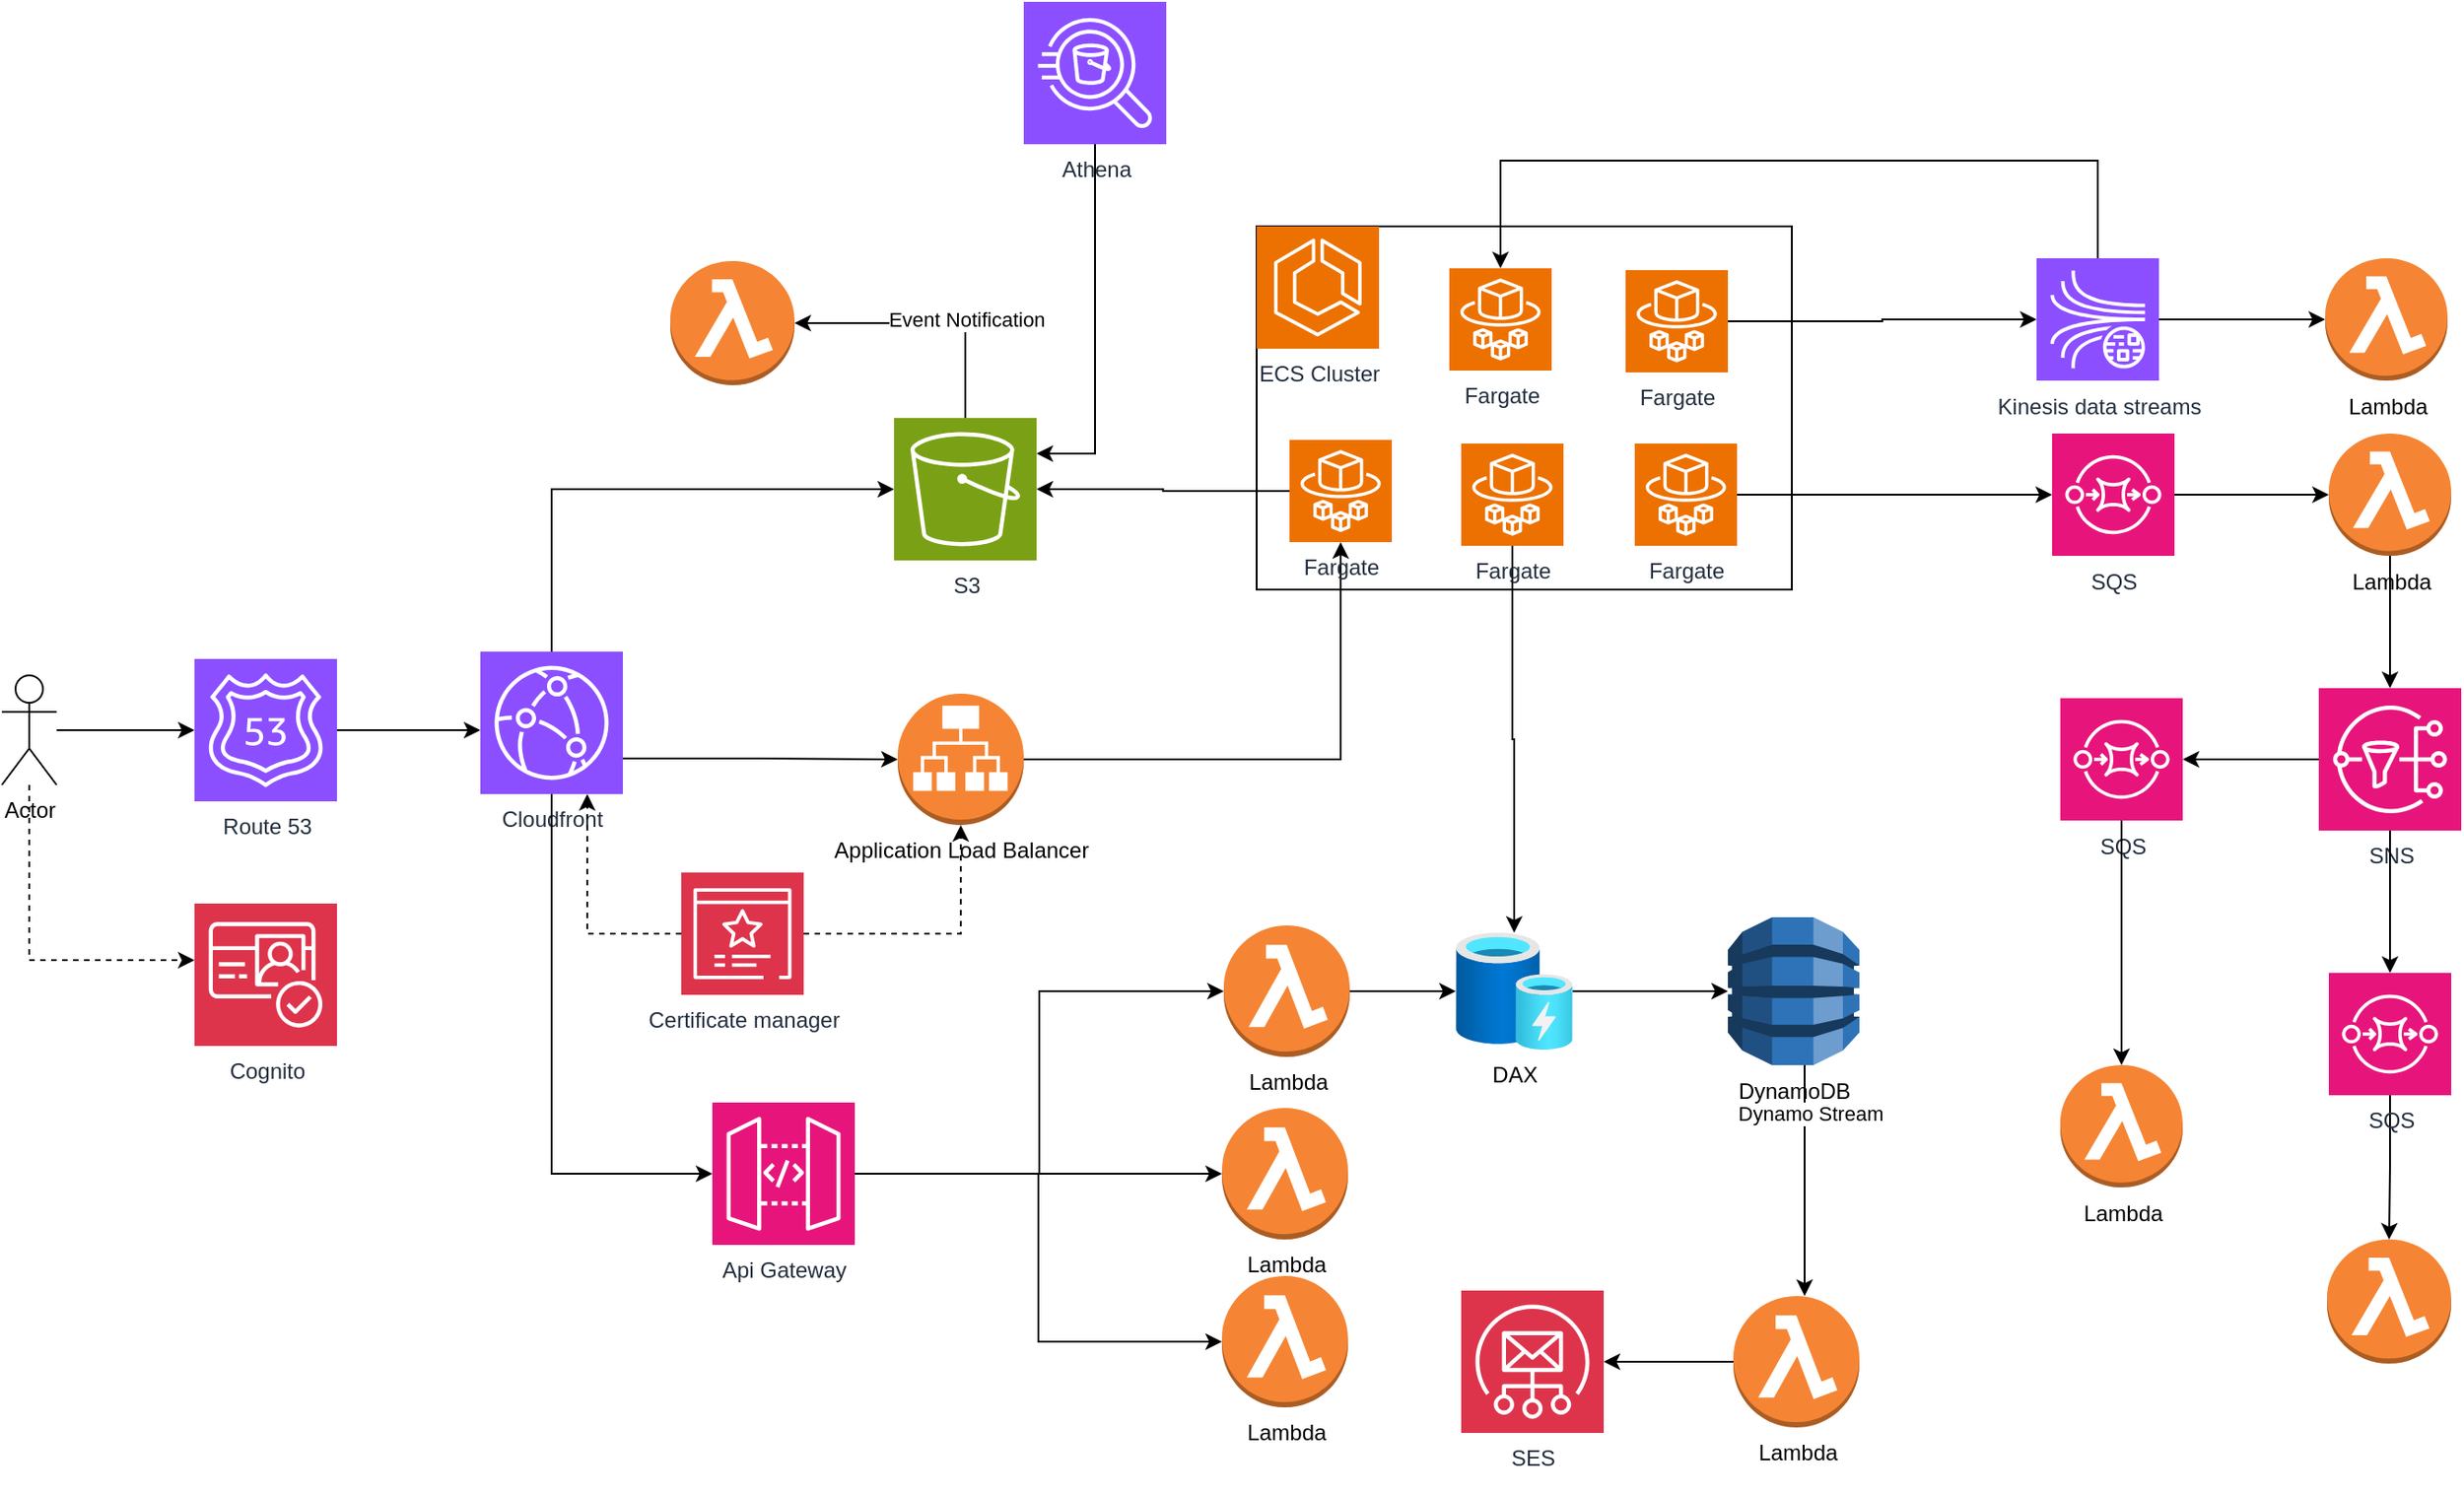 <mxfile version="28.1.0">
  <diagram id="pr0iDz9D0Ayaps08__30" name="architecture">
    <mxGraphModel dx="2583" dy="1280" grid="0" gridSize="10" guides="1" tooltips="1" connect="1" arrows="1" fold="1" page="0" pageScale="1" pageWidth="827" pageHeight="1169" math="0" shadow="0">
      <root>
        <mxCell id="0" />
        <mxCell id="1" parent="0" />
        <mxCell id="dPWTJs1C9CqGgily0MWx-82" value="" style="rounded=0;whiteSpace=wrap;html=1;fillColor=none;" parent="1" vertex="1">
          <mxGeometry x="171" y="122" width="293" height="199" as="geometry" />
        </mxCell>
        <mxCell id="qW0UEATFOQJM1Lh32Ofi-2" value="Actor" style="shape=umlActor;verticalLabelPosition=bottom;verticalAlign=top;html=1;outlineConnect=0;" parent="1" vertex="1">
          <mxGeometry x="-516" y="368" width="30" height="60" as="geometry" />
        </mxCell>
        <mxCell id="dPWTJs1C9CqGgily0MWx-1" value="S3" style="sketch=0;points=[[0,0,0],[0.25,0,0],[0.5,0,0],[0.75,0,0],[1,0,0],[0,1,0],[0.25,1,0],[0.5,1,0],[0.75,1,0],[1,1,0],[0,0.25,0],[0,0.5,0],[0,0.75,0],[1,0.25,0],[1,0.5,0],[1,0.75,0]];outlineConnect=0;fontColor=#232F3E;fillColor=#7AA116;strokeColor=#ffffff;dashed=0;verticalLabelPosition=bottom;verticalAlign=top;align=center;html=1;fontSize=12;fontStyle=0;aspect=fixed;shape=mxgraph.aws4.resourceIcon;resIcon=mxgraph.aws4.s3;" parent="1" vertex="1">
          <mxGeometry x="-27.5" y="227" width="78" height="78" as="geometry" />
        </mxCell>
        <mxCell id="dPWTJs1C9CqGgily0MWx-68" style="edgeStyle=orthogonalEdgeStyle;rounded=0;orthogonalLoop=1;jettySize=auto;html=1;exitX=1;exitY=0.75;exitDx=0;exitDy=0;exitPerimeter=0;" parent="1" source="dPWTJs1C9CqGgily0MWx-2" target="dPWTJs1C9CqGgily0MWx-17" edge="1">
          <mxGeometry relative="1" as="geometry" />
        </mxCell>
        <mxCell id="dPWTJs1C9CqGgily0MWx-2" value="Cloudfront&lt;div&gt;&lt;br&gt;&lt;/div&gt;" style="sketch=0;points=[[0,0,0],[0.25,0,0],[0.5,0,0],[0.75,0,0],[1,0,0],[0,1,0],[0.25,1,0],[0.5,1,0],[0.75,1,0],[1,1,0],[0,0.25,0],[0,0.5,0],[0,0.75,0],[1,0.25,0],[1,0.5,0],[1,0.75,0]];outlineConnect=0;fontColor=#232F3E;fillColor=#8C4FFF;strokeColor=#ffffff;dashed=0;verticalLabelPosition=bottom;verticalAlign=top;align=center;html=1;fontSize=12;fontStyle=0;aspect=fixed;shape=mxgraph.aws4.resourceIcon;resIcon=mxgraph.aws4.cloudfront;" parent="1" vertex="1">
          <mxGeometry x="-254" y="355" width="78" height="78" as="geometry" />
        </mxCell>
        <mxCell id="HBjyGQlHV1ZeJZt-JCQE-1" style="edgeStyle=orthogonalEdgeStyle;rounded=0;orthogonalLoop=1;jettySize=auto;html=1;" parent="1" source="dPWTJs1C9CqGgily0MWx-4" target="dPWTJs1C9CqGgily0MWx-9" edge="1">
          <mxGeometry relative="1" as="geometry" />
        </mxCell>
        <mxCell id="dPWTJs1C9CqGgily0MWx-4" value="Lambda" style="outlineConnect=0;dashed=0;verticalLabelPosition=bottom;verticalAlign=top;align=center;html=1;shape=mxgraph.aws3.lambda_function;fillColor=#F58534;gradientColor=none;" parent="1" vertex="1">
          <mxGeometry x="758" y="235.5" width="67" height="67" as="geometry" />
        </mxCell>
        <mxCell id="dPWTJs1C9CqGgily0MWx-5" value="Lambda" style="outlineConnect=0;dashed=0;verticalLabelPosition=bottom;verticalAlign=top;align=center;html=1;shape=mxgraph.aws3.lambda_function;fillColor=#F58534;gradientColor=none;" parent="1" vertex="1">
          <mxGeometry x="152" y="697" width="69" height="72" as="geometry" />
        </mxCell>
        <mxCell id="dPWTJs1C9CqGgily0MWx-120" style="edgeStyle=orthogonalEdgeStyle;rounded=0;orthogonalLoop=1;jettySize=auto;html=1;exitX=1;exitY=0.5;exitDx=0;exitDy=0;exitPerimeter=0;" parent="1" source="dPWTJs1C9CqGgily0MWx-6" target="dPWTJs1C9CqGgily0MWx-32" edge="1">
          <mxGeometry relative="1" as="geometry" />
        </mxCell>
        <mxCell id="dPWTJs1C9CqGgily0MWx-6" value="Lambda" style="outlineConnect=0;dashed=0;verticalLabelPosition=bottom;verticalAlign=top;align=center;html=1;shape=mxgraph.aws3.lambda_function;fillColor=#F58534;gradientColor=none;" parent="1" vertex="1">
          <mxGeometry x="153" y="505" width="69" height="72" as="geometry" />
        </mxCell>
        <mxCell id="dPWTJs1C9CqGgily0MWx-7" value="Lambda" style="outlineConnect=0;dashed=0;verticalLabelPosition=bottom;verticalAlign=top;align=center;html=1;shape=mxgraph.aws3.lambda_function;fillColor=#F58534;gradientColor=none;" parent="1" vertex="1">
          <mxGeometry x="152" y="605" width="69" height="72" as="geometry" />
        </mxCell>
        <mxCell id="dPWTJs1C9CqGgily0MWx-94" style="edgeStyle=orthogonalEdgeStyle;rounded=0;orthogonalLoop=1;jettySize=auto;html=1;" parent="1" source="dPWTJs1C9CqGgily0MWx-8" target="dPWTJs1C9CqGgily0MWx-4" edge="1">
          <mxGeometry relative="1" as="geometry" />
        </mxCell>
        <mxCell id="dPWTJs1C9CqGgily0MWx-8" value="SQS" style="sketch=0;points=[[0,0,0],[0.25,0,0],[0.5,0,0],[0.75,0,0],[1,0,0],[0,1,0],[0.25,1,0],[0.5,1,0],[0.75,1,0],[1,1,0],[0,0.25,0],[0,0.5,0],[0,0.75,0],[1,0.25,0],[1,0.5,0],[1,0.75,0]];outlineConnect=0;fontColor=#232F3E;fillColor=#E7157B;strokeColor=#ffffff;dashed=0;verticalLabelPosition=bottom;verticalAlign=top;align=center;html=1;fontSize=12;fontStyle=0;aspect=fixed;shape=mxgraph.aws4.resourceIcon;resIcon=mxgraph.aws4.sqs;" parent="1" vertex="1">
          <mxGeometry x="606.5" y="235.5" width="67" height="67" as="geometry" />
        </mxCell>
        <mxCell id="HBjyGQlHV1ZeJZt-JCQE-6" style="edgeStyle=orthogonalEdgeStyle;rounded=0;orthogonalLoop=1;jettySize=auto;html=1;exitX=0;exitY=0.5;exitDx=0;exitDy=0;exitPerimeter=0;" parent="1" source="dPWTJs1C9CqGgily0MWx-9" target="HBjyGQlHV1ZeJZt-JCQE-2" edge="1">
          <mxGeometry relative="1" as="geometry" />
        </mxCell>
        <mxCell id="dPWTJs1C9CqGgily0MWx-9" value="SNS" style="sketch=0;points=[[0,0,0],[0.25,0,0],[0.5,0,0],[0.75,0,0],[1,0,0],[0,1,0],[0.25,1,0],[0.5,1,0],[0.75,1,0],[1,1,0],[0,0.25,0],[0,0.5,0],[0,0.75,0],[1,0.25,0],[1,0.5,0],[1,0.75,0]];outlineConnect=0;fontColor=#232F3E;fillColor=#E7157B;strokeColor=#ffffff;dashed=0;verticalLabelPosition=bottom;verticalAlign=top;align=center;html=1;fontSize=12;fontStyle=0;aspect=fixed;shape=mxgraph.aws4.resourceIcon;resIcon=mxgraph.aws4.sns;" parent="1" vertex="1">
          <mxGeometry x="752.5" y="375" width="78" height="78" as="geometry" />
        </mxCell>
        <mxCell id="dPWTJs1C9CqGgily0MWx-35" style="edgeStyle=orthogonalEdgeStyle;rounded=0;orthogonalLoop=1;jettySize=auto;html=1;entryX=0;entryY=0.5;entryDx=0;entryDy=0;entryPerimeter=0;" parent="1" source="dPWTJs1C9CqGgily0MWx-11" target="dPWTJs1C9CqGgily0MWx-7" edge="1">
          <mxGeometry relative="1" as="geometry">
            <mxPoint x="159" y="641" as="targetPoint" />
          </mxGeometry>
        </mxCell>
        <mxCell id="dPWTJs1C9CqGgily0MWx-11" value="Api Gateway" style="sketch=0;points=[[0,0,0],[0.25,0,0],[0.5,0,0],[0.75,0,0],[1,0,0],[0,1,0],[0.25,1,0],[0.5,1,0],[0.75,1,0],[1,1,0],[0,0.25,0],[0,0.5,0],[0,0.75,0],[1,0.25,0],[1,0.5,0],[1,0.75,0]];outlineConnect=0;fontColor=#232F3E;fillColor=#E7157B;strokeColor=#ffffff;dashed=0;verticalLabelPosition=bottom;verticalAlign=top;align=center;html=1;fontSize=12;fontStyle=0;aspect=fixed;shape=mxgraph.aws4.resourceIcon;resIcon=mxgraph.aws4.api_gateway;" parent="1" vertex="1">
          <mxGeometry x="-127" y="602" width="78" height="78" as="geometry" />
        </mxCell>
        <mxCell id="dPWTJs1C9CqGgily0MWx-13" value="Certificate manager" style="sketch=0;points=[[0,0,0],[0.25,0,0],[0.5,0,0],[0.75,0,0],[1,0,0],[0,1,0],[0.25,1,0],[0.5,1,0],[0.75,1,0],[1,1,0],[0,0.25,0],[0,0.5,0],[0,0.75,0],[1,0.25,0],[1,0.5,0],[1,0.75,0]];outlineConnect=0;fontColor=#232F3E;fillColor=#DD344C;strokeColor=#ffffff;dashed=0;verticalLabelPosition=bottom;verticalAlign=top;align=center;html=1;fontSize=12;fontStyle=0;aspect=fixed;shape=mxgraph.aws4.resourceIcon;resIcon=mxgraph.aws4.certificate_manager_3;" parent="1" vertex="1">
          <mxGeometry x="-144" y="476" width="67" height="67" as="geometry" />
        </mxCell>
        <mxCell id="dPWTJs1C9CqGgily0MWx-131" style="edgeStyle=orthogonalEdgeStyle;rounded=0;orthogonalLoop=1;jettySize=auto;html=1;exitX=1;exitY=0.5;exitDx=0;exitDy=0;exitPerimeter=0;" parent="1" source="dPWTJs1C9CqGgily0MWx-17" target="dPWTJs1C9CqGgily0MWx-87" edge="1">
          <mxGeometry relative="1" as="geometry" />
        </mxCell>
        <mxCell id="dPWTJs1C9CqGgily0MWx-17" value="Application Load Balancer" style="outlineConnect=0;dashed=0;verticalLabelPosition=bottom;verticalAlign=top;align=center;html=1;shape=mxgraph.aws3.application_load_balancer;fillColor=#F58534;gradientColor=none;" parent="1" vertex="1">
          <mxGeometry x="-25.5" y="378" width="69" height="72" as="geometry" />
        </mxCell>
        <mxCell id="dPWTJs1C9CqGgily0MWx-21" value="" style="outlineConnect=0;dashed=0;verticalLabelPosition=bottom;verticalAlign=top;align=center;html=1;shape=mxgraph.aws3.lambda_function;fillColor=#F58534;gradientColor=none;" parent="1" vertex="1">
          <mxGeometry x="-150" y="141" width="68" height="68" as="geometry" />
        </mxCell>
        <mxCell id="dPWTJs1C9CqGgily0MWx-26" style="edgeStyle=orthogonalEdgeStyle;rounded=0;orthogonalLoop=1;jettySize=auto;html=1;dashed=1;" parent="1" source="dPWTJs1C9CqGgily0MWx-13" target="dPWTJs1C9CqGgily0MWx-17" edge="1">
          <mxGeometry relative="1" as="geometry" />
        </mxCell>
        <mxCell id="dPWTJs1C9CqGgily0MWx-29" value="Fargate" style="sketch=0;points=[[0,0,0],[0.25,0,0],[0.5,0,0],[0.75,0,0],[1,0,0],[0,1,0],[0.25,1,0],[0.5,1,0],[0.75,1,0],[1,1,0],[0,0.25,0],[0,0.5,0],[0,0.75,0],[1,0.25,0],[1,0.5,0],[1,0.75,0]];outlineConnect=0;fontColor=#232F3E;fillColor=#ED7100;strokeColor=#ffffff;dashed=0;verticalLabelPosition=bottom;verticalAlign=top;align=center;html=1;fontSize=12;fontStyle=0;aspect=fixed;shape=mxgraph.aws4.resourceIcon;resIcon=mxgraph.aws4.fargate;" parent="1" vertex="1">
          <mxGeometry x="373" y="146" width="56" height="56" as="geometry" />
        </mxCell>
        <mxCell id="dPWTJs1C9CqGgily0MWx-122" style="edgeStyle=orthogonalEdgeStyle;rounded=0;orthogonalLoop=1;jettySize=auto;html=1;exitX=0.5;exitY=1;exitDx=0;exitDy=0;exitPerimeter=0;" parent="1" source="dPWTJs1C9CqGgily0MWx-31" target="dPWTJs1C9CqGgily0MWx-77" edge="1">
          <mxGeometry relative="1" as="geometry">
            <Array as="points">
              <mxPoint x="465" y="546" />
              <mxPoint x="471" y="546" />
              <mxPoint x="471" y="733" />
            </Array>
          </mxGeometry>
        </mxCell>
        <mxCell id="dPWTJs1C9CqGgily0MWx-123" value="Dynamo Stream" style="edgeLabel;html=1;align=center;verticalAlign=middle;resizable=0;points=[];" parent="dPWTJs1C9CqGgily0MWx-122" vertex="1" connectable="0">
          <mxGeometry x="0.018" y="3" relative="1" as="geometry">
            <mxPoint as="offset" />
          </mxGeometry>
        </mxCell>
        <mxCell id="dPWTJs1C9CqGgily0MWx-31" value="DynamoDB" style="outlineConnect=0;dashed=0;verticalLabelPosition=bottom;verticalAlign=top;align=center;html=1;shape=mxgraph.aws3.dynamo_db;fillColor=#2E73B8;gradientColor=none;" parent="1" vertex="1">
          <mxGeometry x="429" y="500.5" width="72" height="81" as="geometry" />
        </mxCell>
        <mxCell id="dPWTJs1C9CqGgily0MWx-39" style="edgeStyle=orthogonalEdgeStyle;rounded=0;orthogonalLoop=1;jettySize=auto;html=1;" parent="1" source="dPWTJs1C9CqGgily0MWx-32" target="dPWTJs1C9CqGgily0MWx-31" edge="1">
          <mxGeometry relative="1" as="geometry" />
        </mxCell>
        <mxCell id="dPWTJs1C9CqGgily0MWx-32" value="DAX" style="image;aspect=fixed;html=1;points=[];align=center;fontSize=12;image=img/lib/azure2/general/Cache.svg;" parent="1" vertex="1">
          <mxGeometry x="280" y="509" width="64" height="64" as="geometry" />
        </mxCell>
        <mxCell id="dPWTJs1C9CqGgily0MWx-33" style="edgeStyle=orthogonalEdgeStyle;rounded=0;orthogonalLoop=1;jettySize=auto;html=1;entryX=0;entryY=0.5;entryDx=0;entryDy=0;entryPerimeter=0;exitX=0.5;exitY=1;exitDx=0;exitDy=0;exitPerimeter=0;" parent="1" source="dPWTJs1C9CqGgily0MWx-2" target="dPWTJs1C9CqGgily0MWx-11" edge="1">
          <mxGeometry relative="1" as="geometry" />
        </mxCell>
        <mxCell id="dPWTJs1C9CqGgily0MWx-49" style="edgeStyle=orthogonalEdgeStyle;rounded=0;orthogonalLoop=1;jettySize=auto;html=1;" parent="1" source="dPWTJs1C9CqGgily0MWx-47" target="dPWTJs1C9CqGgily0MWx-2" edge="1">
          <mxGeometry relative="1" as="geometry">
            <Array as="points">
              <mxPoint x="-273" y="398" />
              <mxPoint x="-273" y="398" />
            </Array>
          </mxGeometry>
        </mxCell>
        <mxCell id="dPWTJs1C9CqGgily0MWx-47" value="Route 53" style="sketch=0;points=[[0,0,0],[0.25,0,0],[0.5,0,0],[0.75,0,0],[1,0,0],[0,1,0],[0.25,1,0],[0.5,1,0],[0.75,1,0],[1,1,0],[0,0.25,0],[0,0.5,0],[0,0.75,0],[1,0.25,0],[1,0.5,0],[1,0.75,0]];outlineConnect=0;fontColor=#232F3E;fillColor=#8C4FFF;strokeColor=#ffffff;dashed=0;verticalLabelPosition=bottom;verticalAlign=top;align=center;html=1;fontSize=12;fontStyle=0;aspect=fixed;shape=mxgraph.aws4.resourceIcon;resIcon=mxgraph.aws4.route_53;" parent="1" vertex="1">
          <mxGeometry x="-410.5" y="359" width="78" height="78" as="geometry" />
        </mxCell>
        <mxCell id="dPWTJs1C9CqGgily0MWx-48" style="edgeStyle=orthogonalEdgeStyle;rounded=0;orthogonalLoop=1;jettySize=auto;html=1;entryX=0;entryY=0.5;entryDx=0;entryDy=0;entryPerimeter=0;" parent="1" source="qW0UEATFOQJM1Lh32Ofi-2" target="dPWTJs1C9CqGgily0MWx-47" edge="1">
          <mxGeometry relative="1" as="geometry" />
        </mxCell>
        <mxCell id="dPWTJs1C9CqGgily0MWx-56" style="edgeStyle=orthogonalEdgeStyle;rounded=0;orthogonalLoop=1;jettySize=auto;html=1;exitX=0.5;exitY=0;exitDx=0;exitDy=0;exitPerimeter=0;entryX=0;entryY=0.5;entryDx=0;entryDy=0;entryPerimeter=0;" parent="1" source="dPWTJs1C9CqGgily0MWx-2" target="dPWTJs1C9CqGgily0MWx-1" edge="1">
          <mxGeometry relative="1" as="geometry" />
        </mxCell>
        <mxCell id="dPWTJs1C9CqGgily0MWx-65" style="edgeStyle=orthogonalEdgeStyle;rounded=0;orthogonalLoop=1;jettySize=auto;html=1;exitX=0.5;exitY=0;exitDx=0;exitDy=0;exitPerimeter=0;entryX=1;entryY=0.5;entryDx=0;entryDy=0;entryPerimeter=0;" parent="1" source="dPWTJs1C9CqGgily0MWx-1" target="dPWTJs1C9CqGgily0MWx-21" edge="1">
          <mxGeometry relative="1" as="geometry" />
        </mxCell>
        <mxCell id="dPWTJs1C9CqGgily0MWx-74" value="Event Notification" style="edgeLabel;html=1;align=center;verticalAlign=middle;resizable=0;points=[];" parent="dPWTJs1C9CqGgily0MWx-65" vertex="1" connectable="0">
          <mxGeometry x="-0.282" y="-2" relative="1" as="geometry">
            <mxPoint as="offset" />
          </mxGeometry>
        </mxCell>
        <mxCell id="dPWTJs1C9CqGgily0MWx-70" value="Cognito" style="sketch=0;points=[[0,0,0],[0.25,0,0],[0.5,0,0],[0.75,0,0],[1,0,0],[0,1,0],[0.25,1,0],[0.5,1,0],[0.75,1,0],[1,1,0],[0,0.25,0],[0,0.5,0],[0,0.75,0],[1,0.25,0],[1,0.5,0],[1,0.75,0]];outlineConnect=0;fontColor=#232F3E;fillColor=#DD344C;strokeColor=#ffffff;dashed=0;verticalLabelPosition=bottom;verticalAlign=top;align=center;html=1;fontSize=12;fontStyle=0;aspect=fixed;shape=mxgraph.aws4.resourceIcon;resIcon=mxgraph.aws4.cognito;" parent="1" vertex="1">
          <mxGeometry x="-410.5" y="493" width="78" height="78" as="geometry" />
        </mxCell>
        <mxCell id="dPWTJs1C9CqGgily0MWx-73" style="edgeStyle=orthogonalEdgeStyle;rounded=0;orthogonalLoop=1;jettySize=auto;html=1;dashed=1;" parent="1" source="qW0UEATFOQJM1Lh32Ofi-2" target="dPWTJs1C9CqGgily0MWx-70" edge="1">
          <mxGeometry relative="1" as="geometry">
            <Array as="points">
              <mxPoint x="-501" y="524" />
            </Array>
          </mxGeometry>
        </mxCell>
        <mxCell id="dPWTJs1C9CqGgily0MWx-76" value="SES" style="sketch=0;points=[[0,0,0],[0.25,0,0],[0.5,0,0],[0.75,0,0],[1,0,0],[0,1,0],[0.25,1,0],[0.5,1,0],[0.75,1,0],[1,1,0],[0,0.25,0],[0,0.5,0],[0,0.75,0],[1,0.25,0],[1,0.5,0],[1,0.75,0]];outlineConnect=0;fontColor=#232F3E;fillColor=#DD344C;strokeColor=#ffffff;dashed=0;verticalLabelPosition=bottom;verticalAlign=top;align=center;html=1;fontSize=12;fontStyle=0;aspect=fixed;shape=mxgraph.aws4.resourceIcon;resIcon=mxgraph.aws4.simple_email_service;" parent="1" vertex="1">
          <mxGeometry x="283" y="705" width="78" height="78" as="geometry" />
        </mxCell>
        <mxCell id="dPWTJs1C9CqGgily0MWx-79" style="edgeStyle=orthogonalEdgeStyle;rounded=0;orthogonalLoop=1;jettySize=auto;html=1;" parent="1" source="dPWTJs1C9CqGgily0MWx-77" target="dPWTJs1C9CqGgily0MWx-76" edge="1">
          <mxGeometry relative="1" as="geometry" />
        </mxCell>
        <mxCell id="dPWTJs1C9CqGgily0MWx-77" value="Lambda&lt;div&gt;&lt;br&gt;&lt;/div&gt;" style="outlineConnect=0;dashed=0;verticalLabelPosition=bottom;verticalAlign=top;align=center;html=1;shape=mxgraph.aws3.lambda_function;fillColor=#F58534;gradientColor=none;" parent="1" vertex="1">
          <mxGeometry x="432" y="708" width="69" height="72" as="geometry" />
        </mxCell>
        <mxCell id="dPWTJs1C9CqGgily0MWx-83" value="ECS Cluster" style="sketch=0;points=[[0,0,0],[0.25,0,0],[0.5,0,0],[0.75,0,0],[1,0,0],[0,1,0],[0.25,1,0],[0.5,1,0],[0.75,1,0],[1,1,0],[0,0.25,0],[0,0.5,0],[0,0.75,0],[1,0.25,0],[1,0.5,0],[1,0.75,0]];outlineConnect=0;fontColor=#232F3E;fillColor=#ED7100;strokeColor=#ffffff;dashed=0;verticalLabelPosition=bottom;verticalAlign=top;align=center;html=1;fontSize=12;fontStyle=0;aspect=fixed;shape=mxgraph.aws4.resourceIcon;resIcon=mxgraph.aws4.ecs;" parent="1" vertex="1">
          <mxGeometry x="171" y="122" width="67" height="67" as="geometry" />
        </mxCell>
        <mxCell id="dPWTJs1C9CqGgily0MWx-112" style="edgeStyle=orthogonalEdgeStyle;rounded=0;orthogonalLoop=1;jettySize=auto;html=1;" parent="1" source="dPWTJs1C9CqGgily0MWx-87" target="dPWTJs1C9CqGgily0MWx-1" edge="1">
          <mxGeometry relative="1" as="geometry" />
        </mxCell>
        <mxCell id="dPWTJs1C9CqGgily0MWx-87" value="Fargate" style="sketch=0;points=[[0,0,0],[0.25,0,0],[0.5,0,0],[0.75,0,0],[1,0,0],[0,1,0],[0.25,1,0],[0.5,1,0],[0.75,1,0],[1,1,0],[0,0.25,0],[0,0.5,0],[0,0.75,0],[1,0.25,0],[1,0.5,0],[1,0.75,0]];outlineConnect=0;fontColor=#232F3E;fillColor=#ED7100;strokeColor=#ffffff;dashed=0;verticalLabelPosition=bottom;verticalAlign=top;align=center;html=1;fontSize=12;fontStyle=0;aspect=fixed;shape=mxgraph.aws4.resourceIcon;resIcon=mxgraph.aws4.fargate;" parent="1" vertex="1">
          <mxGeometry x="189" y="239" width="56" height="56" as="geometry" />
        </mxCell>
        <mxCell id="dPWTJs1C9CqGgily0MWx-88" value="Fargate" style="sketch=0;points=[[0,0,0],[0.25,0,0],[0.5,0,0],[0.75,0,0],[1,0,0],[0,1,0],[0.25,1,0],[0.5,1,0],[0.75,1,0],[1,1,0],[0,0.25,0],[0,0.5,0],[0,0.75,0],[1,0.25,0],[1,0.5,0],[1,0.75,0]];outlineConnect=0;fontColor=#232F3E;fillColor=#ED7100;strokeColor=#ffffff;dashed=0;verticalLabelPosition=bottom;verticalAlign=top;align=center;html=1;fontSize=12;fontStyle=0;aspect=fixed;shape=mxgraph.aws4.resourceIcon;resIcon=mxgraph.aws4.fargate;" parent="1" vertex="1">
          <mxGeometry x="378" y="241" width="56" height="56" as="geometry" />
        </mxCell>
        <mxCell id="dPWTJs1C9CqGgily0MWx-91" style="edgeStyle=orthogonalEdgeStyle;rounded=0;orthogonalLoop=1;jettySize=auto;html=1;exitX=1;exitY=0.5;exitDx=0;exitDy=0;exitPerimeter=0;entryX=0;entryY=0.5;entryDx=0;entryDy=0;entryPerimeter=0;" parent="1" source="dPWTJs1C9CqGgily0MWx-11" target="dPWTJs1C9CqGgily0MWx-6" edge="1">
          <mxGeometry relative="1" as="geometry" />
        </mxCell>
        <mxCell id="dPWTJs1C9CqGgily0MWx-92" style="edgeStyle=orthogonalEdgeStyle;rounded=0;orthogonalLoop=1;jettySize=auto;html=1;exitX=1;exitY=0.5;exitDx=0;exitDy=0;exitPerimeter=0;entryX=0;entryY=0.5;entryDx=0;entryDy=0;entryPerimeter=0;" parent="1" source="dPWTJs1C9CqGgily0MWx-11" target="dPWTJs1C9CqGgily0MWx-5" edge="1">
          <mxGeometry relative="1" as="geometry" />
        </mxCell>
        <mxCell id="dPWTJs1C9CqGgily0MWx-97" value="Kine&lt;span style=&quot;background-color: transparent; color: light-dark(rgb(35, 47, 62), rgb(189, 199, 212));&quot;&gt;sis data streams&lt;/span&gt;" style="sketch=0;points=[[0,0,0],[0.25,0,0],[0.5,0,0],[0.75,0,0],[1,0,0],[0,1,0],[0.25,1,0],[0.5,1,0],[0.75,1,0],[1,1,0],[0,0.25,0],[0,0.5,0],[0,0.75,0],[1,0.25,0],[1,0.5,0],[1,0.75,0]];outlineConnect=0;fontColor=#232F3E;fillColor=#8C4FFF;strokeColor=#ffffff;dashed=0;verticalLabelPosition=bottom;verticalAlign=top;align=center;html=1;fontSize=12;fontStyle=0;aspect=fixed;shape=mxgraph.aws4.resourceIcon;resIcon=mxgraph.aws4.kinesis_data_streams;" parent="1" vertex="1">
          <mxGeometry x="598" y="139.5" width="67" height="67" as="geometry" />
        </mxCell>
        <mxCell id="dPWTJs1C9CqGgily0MWx-102" value="Lambda" style="outlineConnect=0;dashed=0;verticalLabelPosition=bottom;verticalAlign=top;align=center;html=1;shape=mxgraph.aws3.lambda_function;fillColor=#F58534;gradientColor=none;" parent="1" vertex="1">
          <mxGeometry x="756" y="139.5" width="67" height="67" as="geometry" />
        </mxCell>
        <mxCell id="dPWTJs1C9CqGgily0MWx-110" value="Fargate" style="sketch=0;points=[[0,0,0],[0.25,0,0],[0.5,0,0],[0.75,0,0],[1,0,0],[0,1,0],[0.25,1,0],[0.5,1,0],[0.75,1,0],[1,1,0],[0,0.25,0],[0,0.5,0],[0,0.75,0],[1,0.25,0],[1,0.5,0],[1,0.75,0]];outlineConnect=0;fontColor=#232F3E;fillColor=#ED7100;strokeColor=#ffffff;dashed=0;verticalLabelPosition=bottom;verticalAlign=top;align=center;html=1;fontSize=12;fontStyle=0;aspect=fixed;shape=mxgraph.aws4.resourceIcon;resIcon=mxgraph.aws4.fargate;" parent="1" vertex="1">
          <mxGeometry x="276.5" y="145" width="56" height="56" as="geometry" />
        </mxCell>
        <mxCell id="dPWTJs1C9CqGgily0MWx-129" style="edgeStyle=orthogonalEdgeStyle;rounded=0;orthogonalLoop=1;jettySize=auto;html=1;exitX=0.5;exitY=1;exitDx=0;exitDy=0;exitPerimeter=0;" parent="1" source="dPWTJs1C9CqGgily0MWx-113" target="dPWTJs1C9CqGgily0MWx-32" edge="1">
          <mxGeometry relative="1" as="geometry" />
        </mxCell>
        <mxCell id="dPWTJs1C9CqGgily0MWx-113" value="Fargate" style="sketch=0;points=[[0,0,0],[0.25,0,0],[0.5,0,0],[0.75,0,0],[1,0,0],[0,1,0],[0.25,1,0],[0.5,1,0],[0.75,1,0],[1,1,0],[0,0.25,0],[0,0.5,0],[0,0.75,0],[1,0.25,0],[1,0.5,0],[1,0.75,0]];outlineConnect=0;fontColor=#232F3E;fillColor=#ED7100;strokeColor=#ffffff;dashed=0;verticalLabelPosition=bottom;verticalAlign=top;align=center;html=1;fontSize=12;fontStyle=0;aspect=fixed;shape=mxgraph.aws4.resourceIcon;resIcon=mxgraph.aws4.fargate;" parent="1" vertex="1">
          <mxGeometry x="283" y="241" width="56" height="56" as="geometry" />
        </mxCell>
        <mxCell id="dPWTJs1C9CqGgily0MWx-115" style="edgeStyle=orthogonalEdgeStyle;rounded=0;orthogonalLoop=1;jettySize=auto;html=1;exitX=1;exitY=0.5;exitDx=0;exitDy=0;exitPerimeter=0;entryX=0;entryY=0.5;entryDx=0;entryDy=0;entryPerimeter=0;" parent="1" source="dPWTJs1C9CqGgily0MWx-29" target="dPWTJs1C9CqGgily0MWx-97" edge="1">
          <mxGeometry relative="1" as="geometry" />
        </mxCell>
        <mxCell id="dPWTJs1C9CqGgily0MWx-116" style="edgeStyle=orthogonalEdgeStyle;rounded=0;orthogonalLoop=1;jettySize=auto;html=1;exitX=1;exitY=0.5;exitDx=0;exitDy=0;exitPerimeter=0;entryX=0;entryY=0.5;entryDx=0;entryDy=0;entryPerimeter=0;" parent="1" source="dPWTJs1C9CqGgily0MWx-97" target="dPWTJs1C9CqGgily0MWx-102" edge="1">
          <mxGeometry relative="1" as="geometry" />
        </mxCell>
        <mxCell id="dPWTJs1C9CqGgily0MWx-128" style="edgeStyle=orthogonalEdgeStyle;rounded=0;orthogonalLoop=1;jettySize=auto;html=1;exitX=0;exitY=0.5;exitDx=0;exitDy=0;exitPerimeter=0;entryX=0.75;entryY=1;entryDx=0;entryDy=0;entryPerimeter=0;dashed=1;" parent="1" source="dPWTJs1C9CqGgily0MWx-13" target="dPWTJs1C9CqGgily0MWx-2" edge="1">
          <mxGeometry relative="1" as="geometry" />
        </mxCell>
        <mxCell id="dPWTJs1C9CqGgily0MWx-132" style="edgeStyle=orthogonalEdgeStyle;rounded=0;orthogonalLoop=1;jettySize=auto;html=1;exitX=1;exitY=0.5;exitDx=0;exitDy=0;exitPerimeter=0;" parent="1" source="dPWTJs1C9CqGgily0MWx-88" target="dPWTJs1C9CqGgily0MWx-8" edge="1">
          <mxGeometry relative="1" as="geometry" />
        </mxCell>
        <mxCell id="dPWTJs1C9CqGgily0MWx-134" style="edgeStyle=orthogonalEdgeStyle;rounded=0;orthogonalLoop=1;jettySize=auto;html=1;exitX=0.5;exitY=0;exitDx=0;exitDy=0;exitPerimeter=0;entryX=0.5;entryY=0;entryDx=0;entryDy=0;entryPerimeter=0;" parent="1" source="dPWTJs1C9CqGgily0MWx-97" target="dPWTJs1C9CqGgily0MWx-110" edge="1">
          <mxGeometry relative="1" as="geometry">
            <Array as="points">
              <mxPoint x="631" y="86" />
              <mxPoint x="305" y="86" />
            </Array>
          </mxGeometry>
        </mxCell>
        <mxCell id="HBjyGQlHV1ZeJZt-JCQE-2" value="SQS" style="sketch=0;points=[[0,0,0],[0.25,0,0],[0.5,0,0],[0.75,0,0],[1,0,0],[0,1,0],[0.25,1,0],[0.5,1,0],[0.75,1,0],[1,1,0],[0,0.25,0],[0,0.5,0],[0,0.75,0],[1,0.25,0],[1,0.5,0],[1,0.75,0]];outlineConnect=0;fontColor=#232F3E;fillColor=#E7157B;strokeColor=#ffffff;dashed=0;verticalLabelPosition=bottom;verticalAlign=top;align=center;html=1;fontSize=12;fontStyle=0;aspect=fixed;shape=mxgraph.aws4.resourceIcon;resIcon=mxgraph.aws4.sqs;" parent="1" vertex="1">
          <mxGeometry x="611" y="380.5" width="67" height="67" as="geometry" />
        </mxCell>
        <mxCell id="HBjyGQlHV1ZeJZt-JCQE-12" style="edgeStyle=orthogonalEdgeStyle;rounded=0;orthogonalLoop=1;jettySize=auto;html=1;" parent="1" source="HBjyGQlHV1ZeJZt-JCQE-4" target="HBjyGQlHV1ZeJZt-JCQE-11" edge="1">
          <mxGeometry relative="1" as="geometry" />
        </mxCell>
        <mxCell id="HBjyGQlHV1ZeJZt-JCQE-4" value="SQS" style="sketch=0;points=[[0,0,0],[0.25,0,0],[0.5,0,0],[0.75,0,0],[1,0,0],[0,1,0],[0.25,1,0],[0.5,1,0],[0.75,1,0],[1,1,0],[0,0.25,0],[0,0.5,0],[0,0.75,0],[1,0.25,0],[1,0.5,0],[1,0.75,0]];outlineConnect=0;fontColor=#232F3E;fillColor=#E7157B;strokeColor=#ffffff;dashed=0;verticalLabelPosition=bottom;verticalAlign=top;align=center;html=1;fontSize=12;fontStyle=0;aspect=fixed;shape=mxgraph.aws4.resourceIcon;resIcon=mxgraph.aws4.sqs;" parent="1" vertex="1">
          <mxGeometry x="758" y="531" width="67" height="67" as="geometry" />
        </mxCell>
        <mxCell id="HBjyGQlHV1ZeJZt-JCQE-5" style="edgeStyle=orthogonalEdgeStyle;rounded=0;orthogonalLoop=1;jettySize=auto;html=1;exitX=0.5;exitY=1;exitDx=0;exitDy=0;exitPerimeter=0;entryX=0.5;entryY=0;entryDx=0;entryDy=0;entryPerimeter=0;" parent="1" source="dPWTJs1C9CqGgily0MWx-9" target="HBjyGQlHV1ZeJZt-JCQE-4" edge="1">
          <mxGeometry relative="1" as="geometry" />
        </mxCell>
        <mxCell id="HBjyGQlHV1ZeJZt-JCQE-8" value="Lambda" style="outlineConnect=0;dashed=0;verticalLabelPosition=bottom;verticalAlign=top;align=center;html=1;shape=mxgraph.aws3.lambda_function;fillColor=#F58534;gradientColor=none;" parent="1" vertex="1">
          <mxGeometry x="611" y="581.5" width="67" height="67" as="geometry" />
        </mxCell>
        <mxCell id="HBjyGQlHV1ZeJZt-JCQE-9" style="edgeStyle=orthogonalEdgeStyle;rounded=0;orthogonalLoop=1;jettySize=auto;html=1;exitX=0.5;exitY=1;exitDx=0;exitDy=0;exitPerimeter=0;entryX=0.5;entryY=0;entryDx=0;entryDy=0;entryPerimeter=0;" parent="1" source="HBjyGQlHV1ZeJZt-JCQE-2" target="HBjyGQlHV1ZeJZt-JCQE-8" edge="1">
          <mxGeometry relative="1" as="geometry" />
        </mxCell>
        <mxCell id="HBjyGQlHV1ZeJZt-JCQE-11" value="" style="outlineConnect=0;dashed=0;verticalLabelPosition=bottom;verticalAlign=top;align=center;html=1;shape=mxgraph.aws3.lambda_function;fillColor=#F58534;gradientColor=none;" parent="1" vertex="1">
          <mxGeometry x="757" y="677" width="68" height="68" as="geometry" />
        </mxCell>
        <mxCell id="4yiDSpNTxYQ5sr0ypPMF-1" value="Athena" style="sketch=0;points=[[0,0,0],[0.25,0,0],[0.5,0,0],[0.75,0,0],[1,0,0],[0,1,0],[0.25,1,0],[0.5,1,0],[0.75,1,0],[1,1,0],[0,0.25,0],[0,0.5,0],[0,0.75,0],[1,0.25,0],[1,0.5,0],[1,0.75,0]];outlineConnect=0;fontColor=#232F3E;fillColor=#8C4FFF;strokeColor=#ffffff;dashed=0;verticalLabelPosition=bottom;verticalAlign=top;align=center;html=1;fontSize=12;fontStyle=0;aspect=fixed;shape=mxgraph.aws4.resourceIcon;resIcon=mxgraph.aws4.athena;" vertex="1" parent="1">
          <mxGeometry x="43.5" y="-1" width="78" height="78" as="geometry" />
        </mxCell>
        <mxCell id="4yiDSpNTxYQ5sr0ypPMF-3" style="edgeStyle=orthogonalEdgeStyle;rounded=0;orthogonalLoop=1;jettySize=auto;html=1;entryX=1;entryY=0.25;entryDx=0;entryDy=0;entryPerimeter=0;" edge="1" parent="1" source="4yiDSpNTxYQ5sr0ypPMF-1" target="dPWTJs1C9CqGgily0MWx-1">
          <mxGeometry relative="1" as="geometry" />
        </mxCell>
      </root>
    </mxGraphModel>
  </diagram>
</mxfile>
